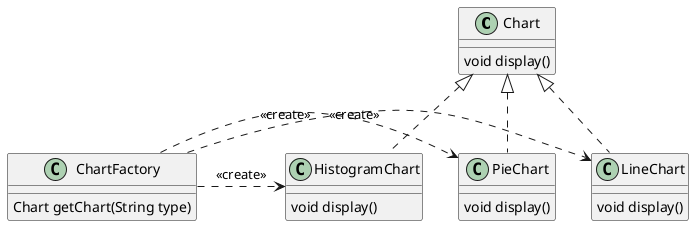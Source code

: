@startuml
'从工厂创建产品
class Chart{
void display()
}
class ChartFactory{
Chart getChart(String type)
}

class HistogramChart{
void display()
}
HistogramChart ..up|> Chart
ChartFactory ..right> HistogramChart : <<create>>

class PieChart{
void display()
}
PieChart ..up|> Chart
ChartFactory ..right> PieChart : <<create>>

class LineChart{
void display()
}
LineChart ..up|> Chart
ChartFactory ..right> LineChart : <<create>>
@enduml